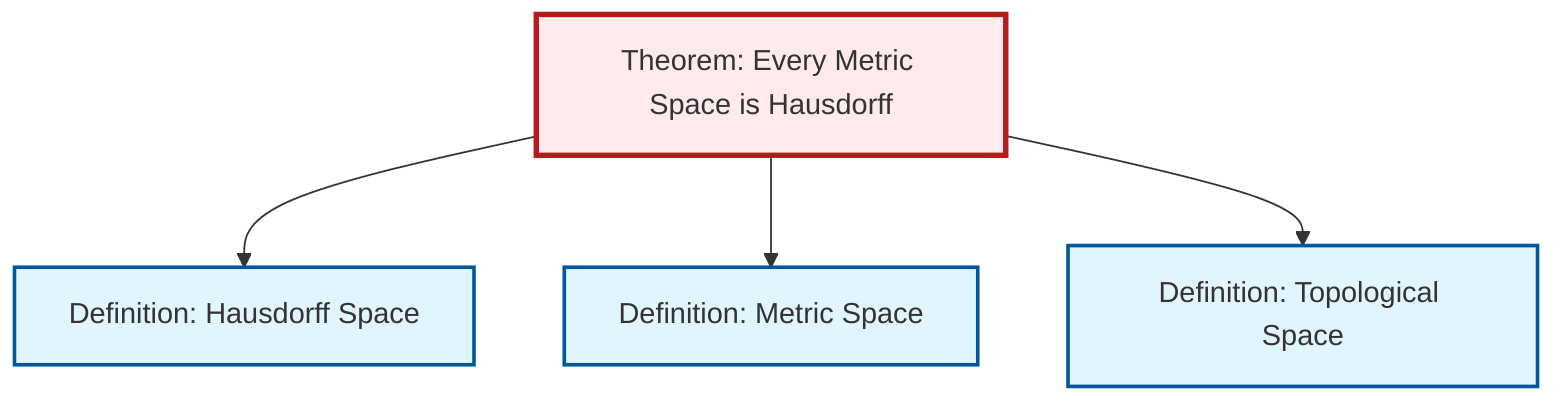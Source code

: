 graph TD
    classDef definition fill:#e1f5fe,stroke:#01579b,stroke-width:2px
    classDef theorem fill:#f3e5f5,stroke:#4a148c,stroke-width:2px
    classDef axiom fill:#fff3e0,stroke:#e65100,stroke-width:2px
    classDef example fill:#e8f5e9,stroke:#1b5e20,stroke-width:2px
    classDef current fill:#ffebee,stroke:#b71c1c,stroke-width:3px
    thm-metric-hausdorff["Theorem: Every Metric Space is Hausdorff"]:::theorem
    def-hausdorff["Definition: Hausdorff Space"]:::definition
    def-topological-space["Definition: Topological Space"]:::definition
    def-metric-space["Definition: Metric Space"]:::definition
    thm-metric-hausdorff --> def-hausdorff
    thm-metric-hausdorff --> def-metric-space
    thm-metric-hausdorff --> def-topological-space
    class thm-metric-hausdorff current